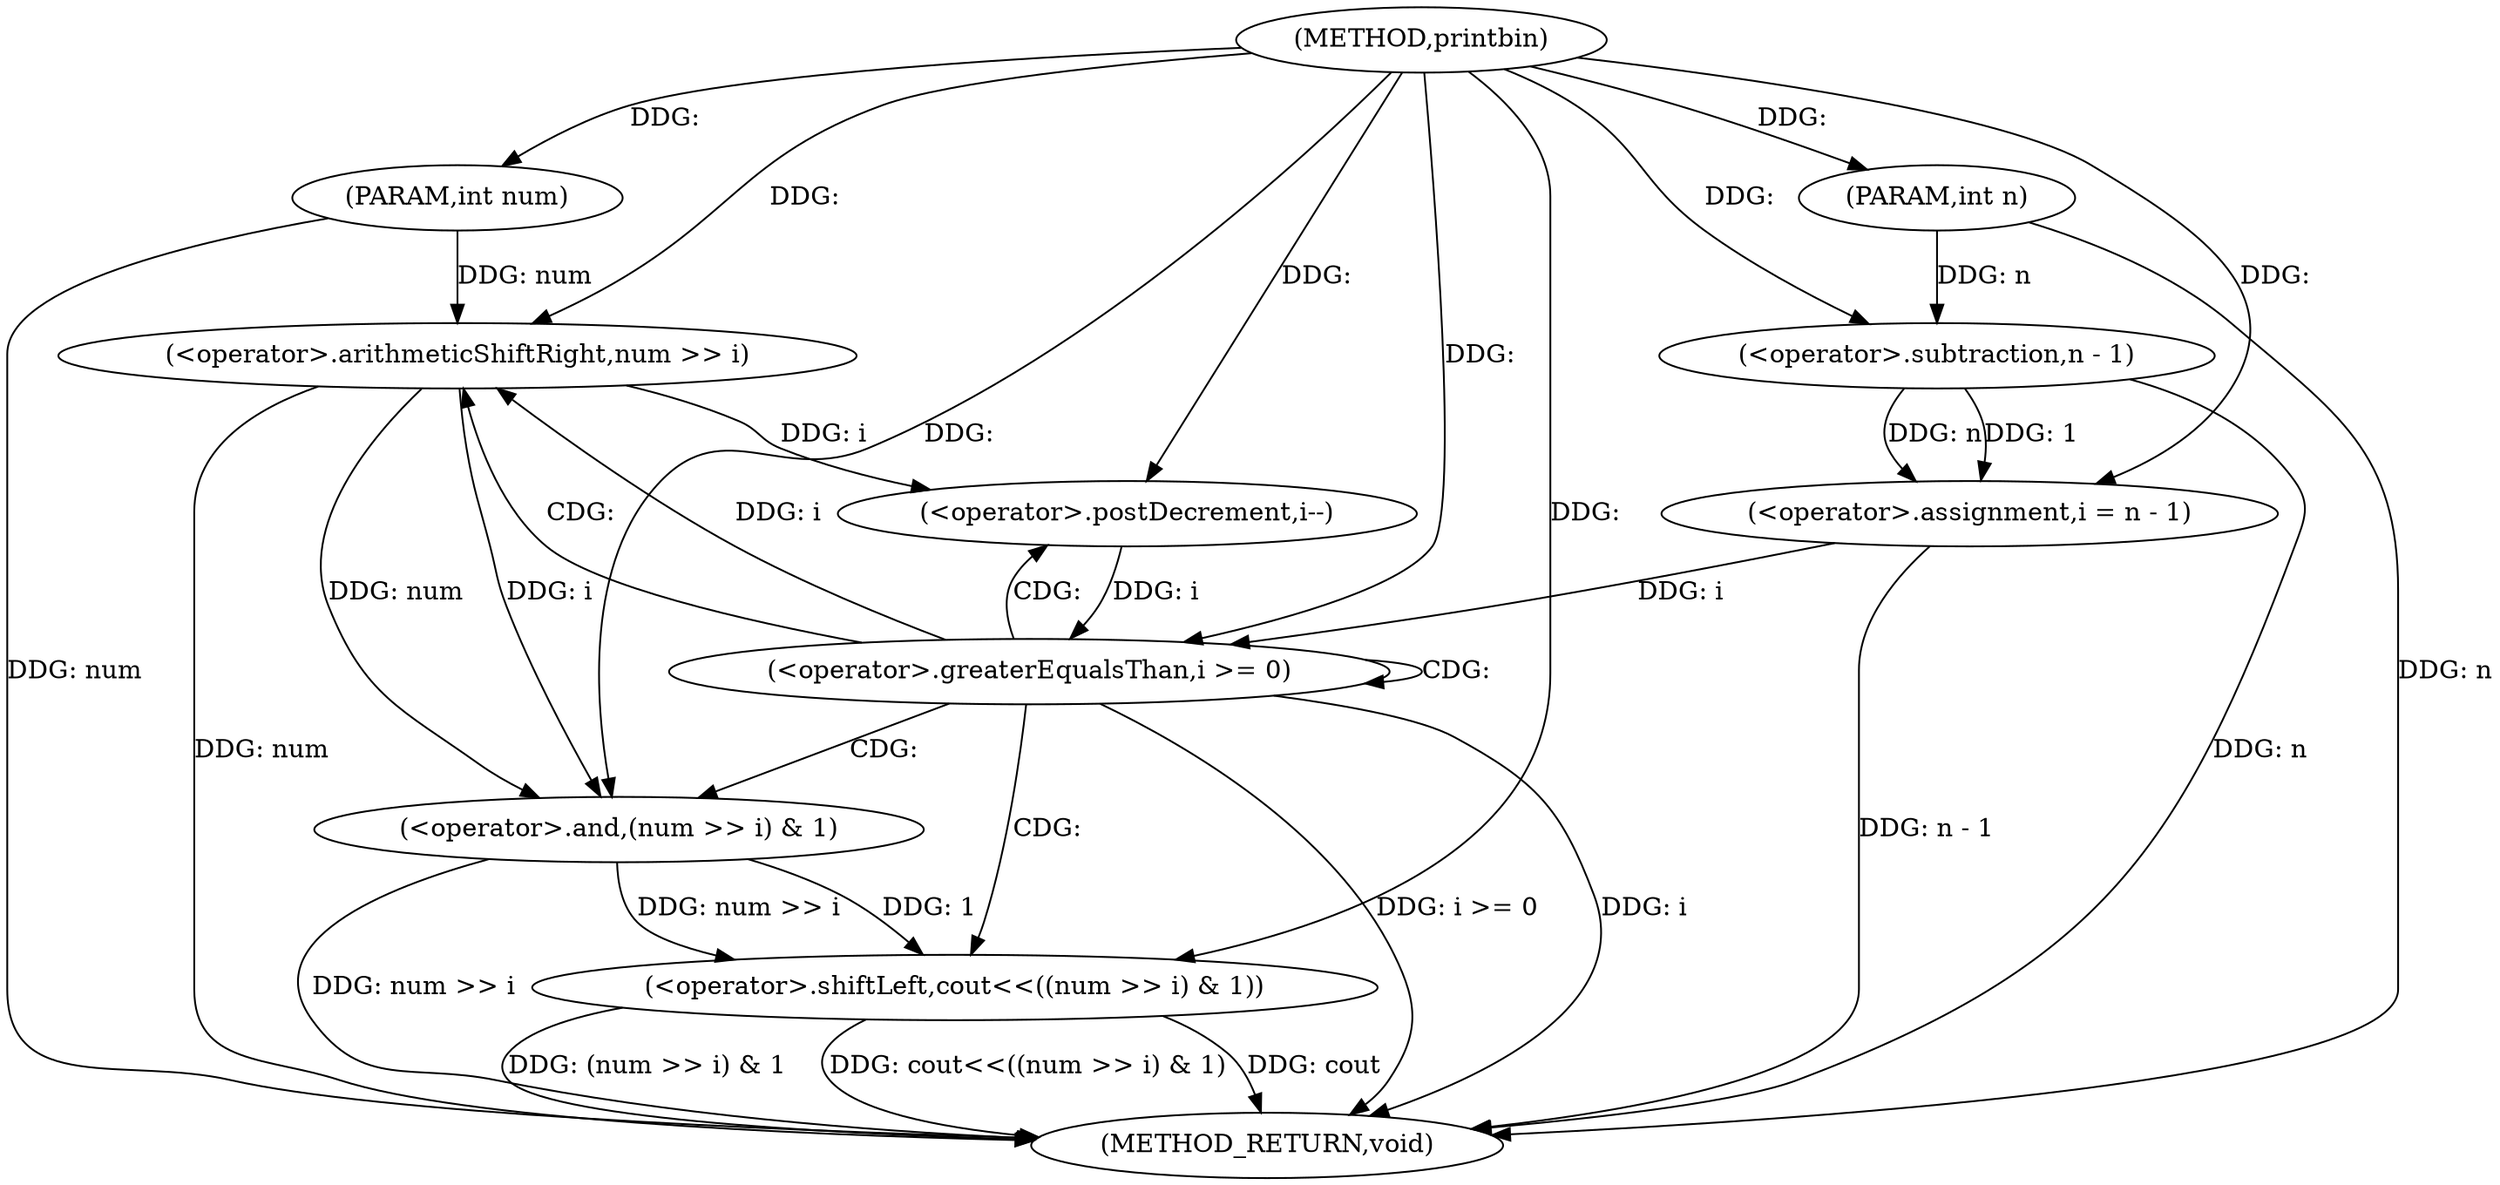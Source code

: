 digraph "printbin" {  
"1000312" [label = "(METHOD,printbin)" ]
"1000336" [label = "(METHOD_RETURN,void)" ]
"1000313" [label = "(PARAM,int num)" ]
"1000314" [label = "(PARAM,int n)" ]
"1000318" [label = "(<operator>.assignment,i = n - 1)" ]
"1000323" [label = "(<operator>.greaterEqualsThan,i >= 0)" ]
"1000326" [label = "(<operator>.postDecrement,i--)" ]
"1000329" [label = "(<operator>.shiftLeft,cout<<((num >> i) & 1))" ]
"1000320" [label = "(<operator>.subtraction,n - 1)" ]
"1000331" [label = "(<operator>.and,(num >> i) & 1)" ]
"1000332" [label = "(<operator>.arithmeticShiftRight,num >> i)" ]
  "1000313" -> "1000336"  [ label = "DDG: num"] 
  "1000314" -> "1000336"  [ label = "DDG: n"] 
  "1000320" -> "1000336"  [ label = "DDG: n"] 
  "1000318" -> "1000336"  [ label = "DDG: n - 1"] 
  "1000323" -> "1000336"  [ label = "DDG: i"] 
  "1000323" -> "1000336"  [ label = "DDG: i >= 0"] 
  "1000332" -> "1000336"  [ label = "DDG: num"] 
  "1000331" -> "1000336"  [ label = "DDG: num >> i"] 
  "1000329" -> "1000336"  [ label = "DDG: (num >> i) & 1"] 
  "1000329" -> "1000336"  [ label = "DDG: cout<<((num >> i) & 1)"] 
  "1000329" -> "1000336"  [ label = "DDG: cout"] 
  "1000312" -> "1000313"  [ label = "DDG: "] 
  "1000312" -> "1000314"  [ label = "DDG: "] 
  "1000320" -> "1000318"  [ label = "DDG: n"] 
  "1000320" -> "1000318"  [ label = "DDG: 1"] 
  "1000312" -> "1000318"  [ label = "DDG: "] 
  "1000318" -> "1000323"  [ label = "DDG: i"] 
  "1000326" -> "1000323"  [ label = "DDG: i"] 
  "1000312" -> "1000323"  [ label = "DDG: "] 
  "1000332" -> "1000326"  [ label = "DDG: i"] 
  "1000312" -> "1000326"  [ label = "DDG: "] 
  "1000314" -> "1000320"  [ label = "DDG: n"] 
  "1000312" -> "1000320"  [ label = "DDG: "] 
  "1000312" -> "1000329"  [ label = "DDG: "] 
  "1000331" -> "1000329"  [ label = "DDG: num >> i"] 
  "1000331" -> "1000329"  [ label = "DDG: 1"] 
  "1000332" -> "1000331"  [ label = "DDG: num"] 
  "1000332" -> "1000331"  [ label = "DDG: i"] 
  "1000312" -> "1000331"  [ label = "DDG: "] 
  "1000313" -> "1000332"  [ label = "DDG: num"] 
  "1000312" -> "1000332"  [ label = "DDG: "] 
  "1000323" -> "1000332"  [ label = "DDG: i"] 
  "1000323" -> "1000323"  [ label = "CDG: "] 
  "1000323" -> "1000326"  [ label = "CDG: "] 
  "1000323" -> "1000329"  [ label = "CDG: "] 
  "1000323" -> "1000331"  [ label = "CDG: "] 
  "1000323" -> "1000332"  [ label = "CDG: "] 
}
